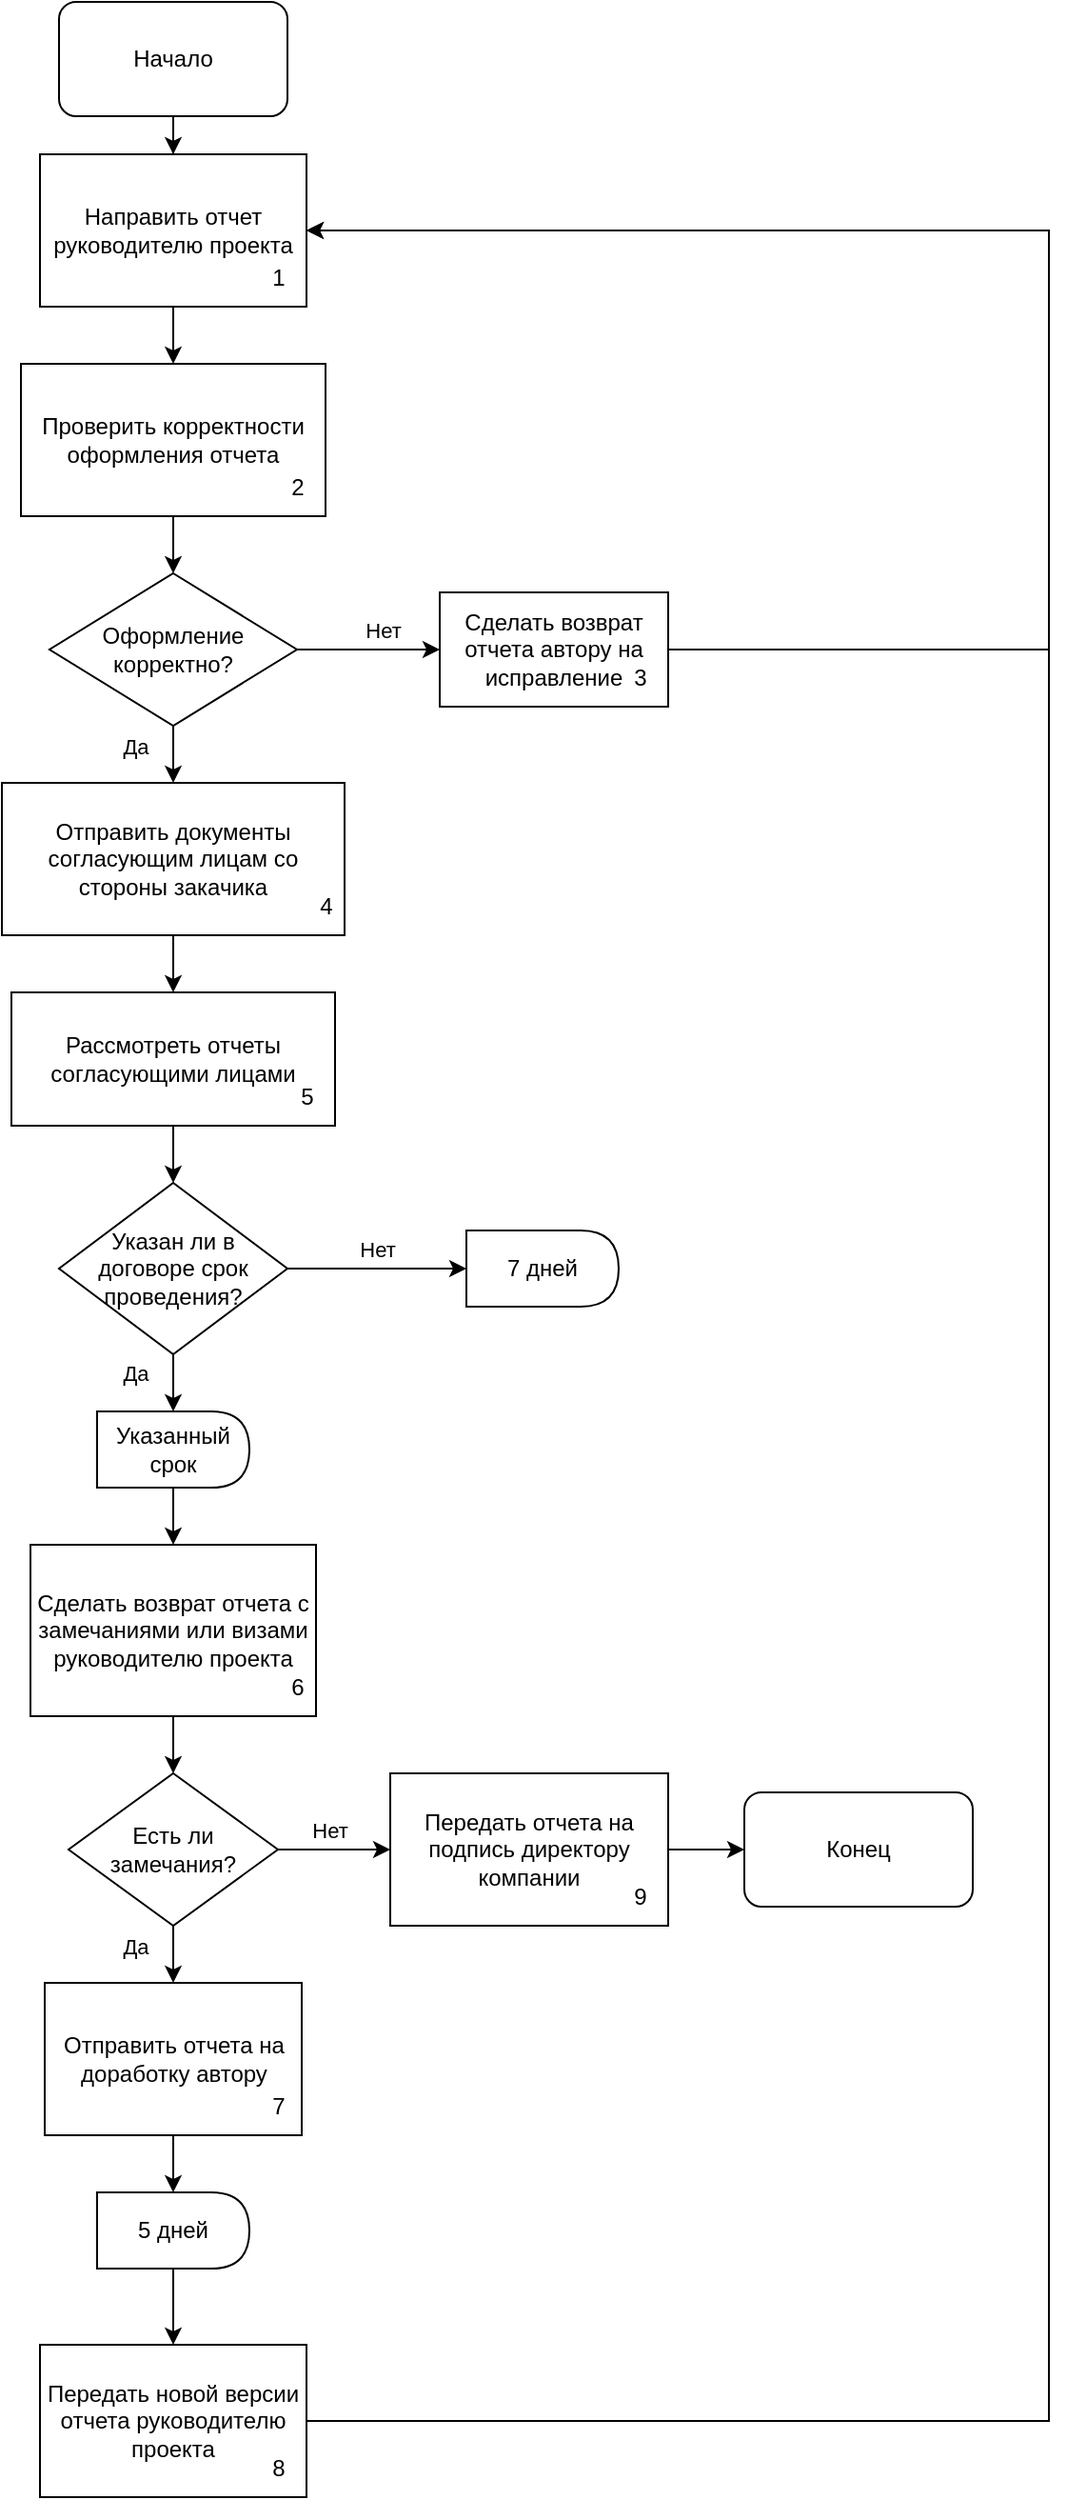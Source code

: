 <mxfile version="25.0.3">
  <diagram name="Страница — 1" id="zsPdaxANe6N1kL_dzAO2">
    <mxGraphModel dx="1050" dy="567" grid="1" gridSize="10" guides="1" tooltips="1" connect="1" arrows="1" fold="1" page="1" pageScale="1" pageWidth="827" pageHeight="1169" math="0" shadow="0">
      <root>
        <mxCell id="0" />
        <mxCell id="1" parent="0" />
        <mxCell id="Mf6BiHRRTkYZXPcdraCz-20" style="edgeStyle=orthogonalEdgeStyle;rounded=0;orthogonalLoop=1;jettySize=auto;html=1;" parent="1" source="Mf6BiHRRTkYZXPcdraCz-1" target="Mf6BiHRRTkYZXPcdraCz-2" edge="1">
          <mxGeometry relative="1" as="geometry" />
        </mxCell>
        <mxCell id="Mf6BiHRRTkYZXPcdraCz-1" value="Начало" style="rounded=1;whiteSpace=wrap;html=1;" parent="1" vertex="1">
          <mxGeometry x="200" width="120" height="60" as="geometry" />
        </mxCell>
        <mxCell id="Mf6BiHRRTkYZXPcdraCz-21" style="edgeStyle=orthogonalEdgeStyle;rounded=0;orthogonalLoop=1;jettySize=auto;html=1;" parent="1" source="Mf6BiHRRTkYZXPcdraCz-2" target="Mf6BiHRRTkYZXPcdraCz-3" edge="1">
          <mxGeometry relative="1" as="geometry" />
        </mxCell>
        <mxCell id="Mf6BiHRRTkYZXPcdraCz-2" value="Направить отчет руководителю проекта" style="rounded=0;whiteSpace=wrap;html=1;" parent="1" vertex="1">
          <mxGeometry x="190" y="80" width="140" height="80" as="geometry" />
        </mxCell>
        <mxCell id="Mf6BiHRRTkYZXPcdraCz-22" style="edgeStyle=orthogonalEdgeStyle;rounded=0;orthogonalLoop=1;jettySize=auto;html=1;" parent="1" source="Mf6BiHRRTkYZXPcdraCz-3" target="Mf6BiHRRTkYZXPcdraCz-4" edge="1">
          <mxGeometry relative="1" as="geometry" />
        </mxCell>
        <mxCell id="Mf6BiHRRTkYZXPcdraCz-3" value="Проверить корректности оформления отчета" style="rounded=0;whiteSpace=wrap;html=1;" parent="1" vertex="1">
          <mxGeometry x="180" y="190" width="160" height="80" as="geometry" />
        </mxCell>
        <mxCell id="Mf6BiHRRTkYZXPcdraCz-23" style="edgeStyle=orthogonalEdgeStyle;rounded=0;orthogonalLoop=1;jettySize=auto;html=1;entryX=0;entryY=0.5;entryDx=0;entryDy=0;" parent="1" source="Mf6BiHRRTkYZXPcdraCz-4" target="Mf6BiHRRTkYZXPcdraCz-5" edge="1">
          <mxGeometry relative="1" as="geometry" />
        </mxCell>
        <mxCell id="Mf6BiHRRTkYZXPcdraCz-24" value="Нет" style="edgeLabel;html=1;align=center;verticalAlign=middle;resizable=0;points=[];" parent="Mf6BiHRRTkYZXPcdraCz-23" vertex="1" connectable="0">
          <mxGeometry x="0.193" relative="1" as="geometry">
            <mxPoint y="-10" as="offset" />
          </mxGeometry>
        </mxCell>
        <mxCell id="Mf6BiHRRTkYZXPcdraCz-25" style="edgeStyle=orthogonalEdgeStyle;rounded=0;orthogonalLoop=1;jettySize=auto;html=1;" parent="1" source="Mf6BiHRRTkYZXPcdraCz-4" target="Mf6BiHRRTkYZXPcdraCz-6" edge="1">
          <mxGeometry relative="1" as="geometry" />
        </mxCell>
        <mxCell id="Mf6BiHRRTkYZXPcdraCz-26" value="Да" style="edgeLabel;html=1;align=center;verticalAlign=middle;resizable=0;points=[];" parent="Mf6BiHRRTkYZXPcdraCz-25" vertex="1" connectable="0">
          <mxGeometry x="-0.23" y="-1" relative="1" as="geometry">
            <mxPoint x="-19" y="-9" as="offset" />
          </mxGeometry>
        </mxCell>
        <mxCell id="Mf6BiHRRTkYZXPcdraCz-4" value="Оформление корректно?" style="rhombus;whiteSpace=wrap;html=1;" parent="1" vertex="1">
          <mxGeometry x="195" y="300" width="130" height="80" as="geometry" />
        </mxCell>
        <mxCell id="fDOHqVQ1M-wYhufv9RZy-1" style="edgeStyle=orthogonalEdgeStyle;rounded=0;orthogonalLoop=1;jettySize=auto;html=1;entryX=1;entryY=0.5;entryDx=0;entryDy=0;" edge="1" parent="1" source="Mf6BiHRRTkYZXPcdraCz-5" target="Mf6BiHRRTkYZXPcdraCz-2">
          <mxGeometry relative="1" as="geometry">
            <Array as="points">
              <mxPoint x="720" y="340" />
              <mxPoint x="720" y="120" />
            </Array>
          </mxGeometry>
        </mxCell>
        <mxCell id="Mf6BiHRRTkYZXPcdraCz-5" value="Сделать возврат отчета автору на исправление" style="rounded=0;whiteSpace=wrap;html=1;" parent="1" vertex="1">
          <mxGeometry x="400" y="310" width="120" height="60" as="geometry" />
        </mxCell>
        <mxCell id="Mf6BiHRRTkYZXPcdraCz-27" style="edgeStyle=orthogonalEdgeStyle;rounded=0;orthogonalLoop=1;jettySize=auto;html=1;" parent="1" source="Mf6BiHRRTkYZXPcdraCz-6" target="Mf6BiHRRTkYZXPcdraCz-8" edge="1">
          <mxGeometry relative="1" as="geometry" />
        </mxCell>
        <mxCell id="Mf6BiHRRTkYZXPcdraCz-6" value="Отправить документы согласующим лицам со стороны закачика" style="rounded=0;whiteSpace=wrap;html=1;" parent="1" vertex="1">
          <mxGeometry x="170" y="410" width="180" height="80" as="geometry" />
        </mxCell>
        <mxCell id="Mf6BiHRRTkYZXPcdraCz-28" style="edgeStyle=orthogonalEdgeStyle;rounded=0;orthogonalLoop=1;jettySize=auto;html=1;" parent="1" source="Mf6BiHRRTkYZXPcdraCz-8" target="Mf6BiHRRTkYZXPcdraCz-9" edge="1">
          <mxGeometry relative="1" as="geometry" />
        </mxCell>
        <mxCell id="Mf6BiHRRTkYZXPcdraCz-8" value="Рассмотреть отчеты согласующими лицами" style="rounded=0;whiteSpace=wrap;html=1;" parent="1" vertex="1">
          <mxGeometry x="175" y="520" width="170" height="70" as="geometry" />
        </mxCell>
        <mxCell id="Mf6BiHRRTkYZXPcdraCz-29" style="edgeStyle=orthogonalEdgeStyle;rounded=0;orthogonalLoop=1;jettySize=auto;html=1;entryX=0;entryY=0.5;entryDx=0;entryDy=0;" parent="1" source="Mf6BiHRRTkYZXPcdraCz-9" target="Mf6BiHRRTkYZXPcdraCz-10" edge="1">
          <mxGeometry relative="1" as="geometry" />
        </mxCell>
        <mxCell id="Mf6BiHRRTkYZXPcdraCz-30" value="Нет" style="edgeLabel;html=1;align=center;verticalAlign=middle;resizable=0;points=[];" parent="Mf6BiHRRTkYZXPcdraCz-29" vertex="1" connectable="0">
          <mxGeometry x="-0.005" relative="1" as="geometry">
            <mxPoint y="-10" as="offset" />
          </mxGeometry>
        </mxCell>
        <mxCell id="Mf6BiHRRTkYZXPcdraCz-31" style="edgeStyle=orthogonalEdgeStyle;rounded=0;orthogonalLoop=1;jettySize=auto;html=1;entryX=0.5;entryY=0;entryDx=0;entryDy=0;" parent="1" source="Mf6BiHRRTkYZXPcdraCz-9" target="Mf6BiHRRTkYZXPcdraCz-11" edge="1">
          <mxGeometry relative="1" as="geometry" />
        </mxCell>
        <mxCell id="Mf6BiHRRTkYZXPcdraCz-32" value="Да" style="edgeLabel;html=1;align=center;verticalAlign=middle;resizable=0;points=[];" parent="Mf6BiHRRTkYZXPcdraCz-31" vertex="1" connectable="0">
          <mxGeometry x="-0.33" y="1" relative="1" as="geometry">
            <mxPoint x="-21" y="-7" as="offset" />
          </mxGeometry>
        </mxCell>
        <mxCell id="Mf6BiHRRTkYZXPcdraCz-9" value="Указан ли в договоре срок проведения?" style="rhombus;whiteSpace=wrap;html=1;" parent="1" vertex="1">
          <mxGeometry x="200" y="620" width="120" height="90" as="geometry" />
        </mxCell>
        <mxCell id="Mf6BiHRRTkYZXPcdraCz-10" value="7 дней" style="shape=delay;whiteSpace=wrap;html=1;" parent="1" vertex="1">
          <mxGeometry x="414" y="645" width="80" height="40" as="geometry" />
        </mxCell>
        <mxCell id="Mf6BiHRRTkYZXPcdraCz-33" style="edgeStyle=orthogonalEdgeStyle;rounded=0;orthogonalLoop=1;jettySize=auto;html=1;" parent="1" source="Mf6BiHRRTkYZXPcdraCz-11" target="Mf6BiHRRTkYZXPcdraCz-12" edge="1">
          <mxGeometry relative="1" as="geometry" />
        </mxCell>
        <mxCell id="Mf6BiHRRTkYZXPcdraCz-11" value="Указанный срок" style="shape=delay;whiteSpace=wrap;html=1;" parent="1" vertex="1">
          <mxGeometry x="220" y="740" width="80" height="40" as="geometry" />
        </mxCell>
        <mxCell id="Mf6BiHRRTkYZXPcdraCz-43" style="edgeStyle=orthogonalEdgeStyle;rounded=0;orthogonalLoop=1;jettySize=auto;html=1;" parent="1" source="Mf6BiHRRTkYZXPcdraCz-12" target="Mf6BiHRRTkYZXPcdraCz-13" edge="1">
          <mxGeometry relative="1" as="geometry" />
        </mxCell>
        <mxCell id="Mf6BiHRRTkYZXPcdraCz-12" value="Сделать возврат отчета с замечаниями или визами руководителю проекта" style="rounded=0;whiteSpace=wrap;html=1;" parent="1" vertex="1">
          <mxGeometry x="185" y="810" width="150" height="90" as="geometry" />
        </mxCell>
        <mxCell id="Mf6BiHRRTkYZXPcdraCz-34" style="edgeStyle=orthogonalEdgeStyle;rounded=0;orthogonalLoop=1;jettySize=auto;html=1;entryX=0;entryY=0.5;entryDx=0;entryDy=0;" parent="1" source="Mf6BiHRRTkYZXPcdraCz-13" target="Mf6BiHRRTkYZXPcdraCz-14" edge="1">
          <mxGeometry relative="1" as="geometry" />
        </mxCell>
        <mxCell id="Mf6BiHRRTkYZXPcdraCz-35" value="Нет" style="edgeLabel;html=1;align=center;verticalAlign=middle;resizable=0;points=[];" parent="Mf6BiHRRTkYZXPcdraCz-34" vertex="1" connectable="0">
          <mxGeometry x="0.011" y="2" relative="1" as="geometry">
            <mxPoint x="-3" y="-8" as="offset" />
          </mxGeometry>
        </mxCell>
        <mxCell id="Mf6BiHRRTkYZXPcdraCz-36" style="edgeStyle=orthogonalEdgeStyle;rounded=0;orthogonalLoop=1;jettySize=auto;html=1;" parent="1" source="Mf6BiHRRTkYZXPcdraCz-13" target="Mf6BiHRRTkYZXPcdraCz-16" edge="1">
          <mxGeometry relative="1" as="geometry" />
        </mxCell>
        <mxCell id="Mf6BiHRRTkYZXPcdraCz-37" value="Да" style="edgeLabel;html=1;align=center;verticalAlign=middle;resizable=0;points=[];" parent="Mf6BiHRRTkYZXPcdraCz-36" vertex="1" connectable="0">
          <mxGeometry x="0.216" relative="1" as="geometry">
            <mxPoint x="-20" as="offset" />
          </mxGeometry>
        </mxCell>
        <mxCell id="Mf6BiHRRTkYZXPcdraCz-13" value="Есть ли замечания?" style="rhombus;whiteSpace=wrap;html=1;" parent="1" vertex="1">
          <mxGeometry x="205" y="930" width="110" height="80" as="geometry" />
        </mxCell>
        <mxCell id="Mf6BiHRRTkYZXPcdraCz-44" style="edgeStyle=orthogonalEdgeStyle;rounded=0;orthogonalLoop=1;jettySize=auto;html=1;" parent="1" source="Mf6BiHRRTkYZXPcdraCz-14" target="Mf6BiHRRTkYZXPcdraCz-15" edge="1">
          <mxGeometry relative="1" as="geometry" />
        </mxCell>
        <mxCell id="Mf6BiHRRTkYZXPcdraCz-14" value="Передать отчета на подпись директору компании" style="rounded=0;whiteSpace=wrap;html=1;" parent="1" vertex="1">
          <mxGeometry x="374" y="930" width="146" height="80" as="geometry" />
        </mxCell>
        <mxCell id="Mf6BiHRRTkYZXPcdraCz-15" value="Конец" style="rounded=1;whiteSpace=wrap;html=1;" parent="1" vertex="1">
          <mxGeometry x="560" y="940" width="120" height="60" as="geometry" />
        </mxCell>
        <mxCell id="Mf6BiHRRTkYZXPcdraCz-39" style="edgeStyle=orthogonalEdgeStyle;rounded=0;orthogonalLoop=1;jettySize=auto;html=1;" parent="1" source="Mf6BiHRRTkYZXPcdraCz-16" target="Mf6BiHRRTkYZXPcdraCz-17" edge="1">
          <mxGeometry relative="1" as="geometry" />
        </mxCell>
        <mxCell id="Mf6BiHRRTkYZXPcdraCz-16" value="Отправить отчета на доработку автору" style="rounded=0;whiteSpace=wrap;html=1;" parent="1" vertex="1">
          <mxGeometry x="192.5" y="1040" width="135" height="80" as="geometry" />
        </mxCell>
        <mxCell id="Mf6BiHRRTkYZXPcdraCz-40" style="edgeStyle=orthogonalEdgeStyle;rounded=0;orthogonalLoop=1;jettySize=auto;html=1;" parent="1" source="Mf6BiHRRTkYZXPcdraCz-17" target="Mf6BiHRRTkYZXPcdraCz-18" edge="1">
          <mxGeometry relative="1" as="geometry" />
        </mxCell>
        <mxCell id="Mf6BiHRRTkYZXPcdraCz-17" value="5 дней" style="shape=delay;whiteSpace=wrap;html=1;" parent="1" vertex="1">
          <mxGeometry x="220" y="1150" width="80" height="40" as="geometry" />
        </mxCell>
        <mxCell id="Mf6BiHRRTkYZXPcdraCz-45" style="edgeStyle=orthogonalEdgeStyle;rounded=0;orthogonalLoop=1;jettySize=auto;html=1;entryX=1;entryY=0.5;entryDx=0;entryDy=0;" parent="1" source="Mf6BiHRRTkYZXPcdraCz-18" target="Mf6BiHRRTkYZXPcdraCz-2" edge="1">
          <mxGeometry relative="1" as="geometry">
            <Array as="points">
              <mxPoint x="720" y="1270" />
              <mxPoint x="720" y="120" />
            </Array>
          </mxGeometry>
        </mxCell>
        <mxCell id="Mf6BiHRRTkYZXPcdraCz-18" value="Передать&amp;nbsp;новой версии отчета руководителю проекта" style="rounded=0;whiteSpace=wrap;html=1;" parent="1" vertex="1">
          <mxGeometry x="190" y="1230" width="140" height="80" as="geometry" />
        </mxCell>
        <mxCell id="Mf6BiHRRTkYZXPcdraCz-41" value="1" style="text;html=1;align=center;verticalAlign=middle;resizable=0;points=[];autosize=1;strokeColor=none;fillColor=none;" parent="1" vertex="1">
          <mxGeometry x="300" y="130" width="30" height="30" as="geometry" />
        </mxCell>
        <mxCell id="Mf6BiHRRTkYZXPcdraCz-42" value="2" style="text;html=1;align=center;verticalAlign=middle;resizable=0;points=[];autosize=1;strokeColor=none;fillColor=none;" parent="1" vertex="1">
          <mxGeometry x="310" y="240" width="30" height="30" as="geometry" />
        </mxCell>
        <mxCell id="Mf6BiHRRTkYZXPcdraCz-46" value="3" style="text;html=1;align=center;verticalAlign=middle;resizable=0;points=[];autosize=1;strokeColor=none;fillColor=none;" parent="1" vertex="1">
          <mxGeometry x="490" y="340" width="30" height="30" as="geometry" />
        </mxCell>
        <mxCell id="Mf6BiHRRTkYZXPcdraCz-47" value="4" style="text;html=1;align=center;verticalAlign=middle;resizable=0;points=[];autosize=1;strokeColor=none;fillColor=none;" parent="1" vertex="1">
          <mxGeometry x="325" y="460" width="30" height="30" as="geometry" />
        </mxCell>
        <mxCell id="Mf6BiHRRTkYZXPcdraCz-48" value="5" style="text;html=1;align=center;verticalAlign=middle;resizable=0;points=[];autosize=1;strokeColor=none;fillColor=none;" parent="1" vertex="1">
          <mxGeometry x="315" y="560" width="30" height="30" as="geometry" />
        </mxCell>
        <mxCell id="Mf6BiHRRTkYZXPcdraCz-49" value="6" style="text;html=1;align=center;verticalAlign=middle;resizable=0;points=[];autosize=1;strokeColor=none;fillColor=none;" parent="1" vertex="1">
          <mxGeometry x="310" y="870" width="30" height="30" as="geometry" />
        </mxCell>
        <mxCell id="Mf6BiHRRTkYZXPcdraCz-50" value="7" style="text;html=1;align=center;verticalAlign=middle;resizable=0;points=[];autosize=1;strokeColor=none;fillColor=none;" parent="1" vertex="1">
          <mxGeometry x="300" y="1090" width="30" height="30" as="geometry" />
        </mxCell>
        <mxCell id="Mf6BiHRRTkYZXPcdraCz-51" value="8" style="text;html=1;align=center;verticalAlign=middle;resizable=0;points=[];autosize=1;strokeColor=none;fillColor=none;" parent="1" vertex="1">
          <mxGeometry x="300" y="1280" width="30" height="30" as="geometry" />
        </mxCell>
        <mxCell id="Mf6BiHRRTkYZXPcdraCz-52" value="9" style="text;html=1;align=center;verticalAlign=middle;resizable=0;points=[];autosize=1;strokeColor=none;fillColor=none;" parent="1" vertex="1">
          <mxGeometry x="490" y="980" width="30" height="30" as="geometry" />
        </mxCell>
      </root>
    </mxGraphModel>
  </diagram>
</mxfile>
